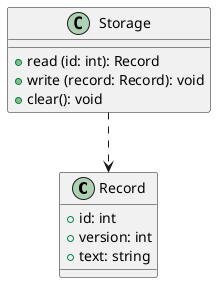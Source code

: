 @startuml
class Record  {
    + id: int
    + version: int
    + text: string
}

class Storage {
    + read (id: int): Record
    + write (record: Record): void
    + clear(): void
}

Storage ..> Record

@enduml
